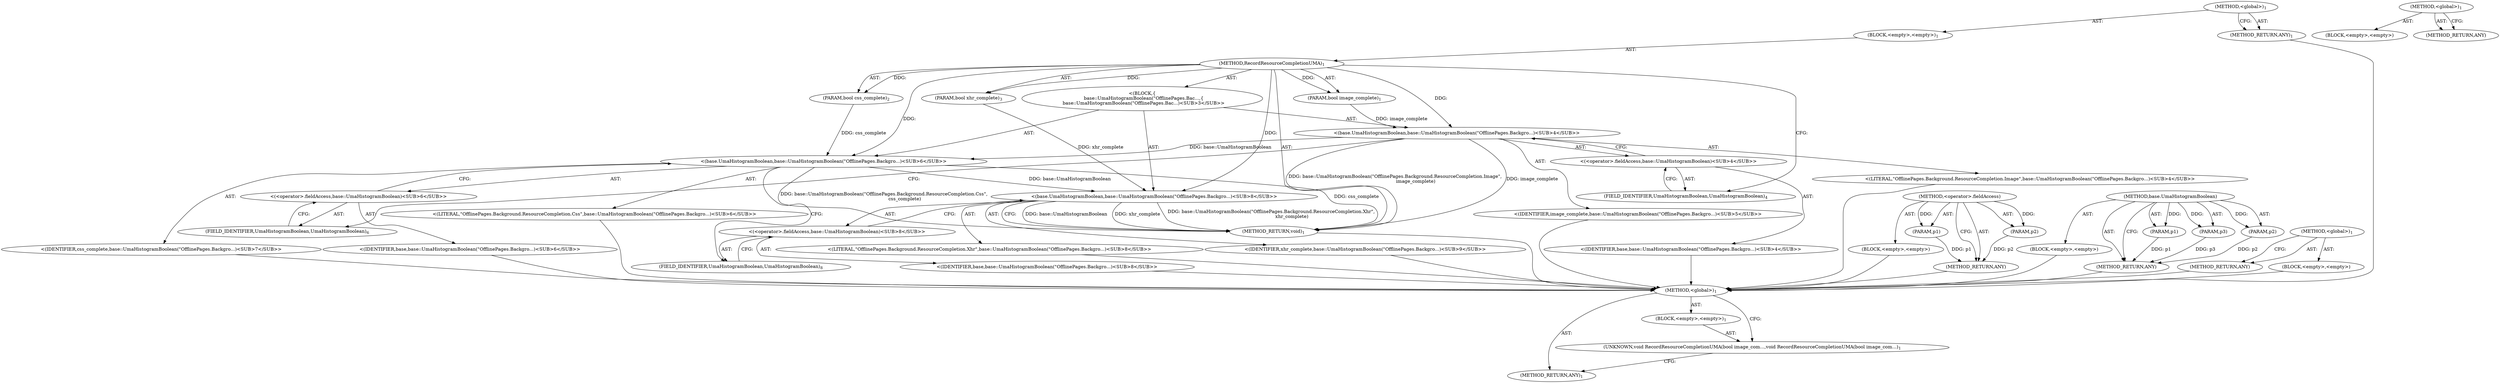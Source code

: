 digraph "&lt;global&gt;" {
vulnerable_6 [label=<(METHOD,&lt;global&gt;)<SUB>1</SUB>>];
vulnerable_7 [label=<(BLOCK,&lt;empty&gt;,&lt;empty&gt;)<SUB>1</SUB>>];
vulnerable_8 [label=<(METHOD,RecordResourceCompletionUMA)<SUB>1</SUB>>];
vulnerable_9 [label=<(PARAM,bool image_complete)<SUB>1</SUB>>];
vulnerable_10 [label=<(PARAM,bool css_complete)<SUB>2</SUB>>];
vulnerable_11 [label=<(PARAM,bool xhr_complete)<SUB>3</SUB>>];
vulnerable_12 [label="<(BLOCK,{
  base::UmaHistogramBoolean(&quot;OfflinePages.Bac...,{
  base::UmaHistogramBoolean(&quot;OfflinePages.Bac...)<SUB>3</SUB>>"];
vulnerable_13 [label="<(base.UmaHistogramBoolean,base::UmaHistogramBoolean(&quot;OfflinePages.Backgro...)<SUB>4</SUB>>"];
vulnerable_14 [label="<(&lt;operator&gt;.fieldAccess,base::UmaHistogramBoolean)<SUB>4</SUB>>"];
vulnerable_15 [label="<(IDENTIFIER,base,base::UmaHistogramBoolean(&quot;OfflinePages.Backgro...)<SUB>4</SUB>>"];
vulnerable_16 [label=<(FIELD_IDENTIFIER,UmaHistogramBoolean,UmaHistogramBoolean)<SUB>4</SUB>>];
vulnerable_17 [label="<(LITERAL,&quot;OfflinePages.Background.ResourceCompletion.Image&quot;,base::UmaHistogramBoolean(&quot;OfflinePages.Backgro...)<SUB>4</SUB>>"];
vulnerable_18 [label="<(IDENTIFIER,image_complete,base::UmaHistogramBoolean(&quot;OfflinePages.Backgro...)<SUB>5</SUB>>"];
vulnerable_19 [label="<(base.UmaHistogramBoolean,base::UmaHistogramBoolean(&quot;OfflinePages.Backgro...)<SUB>6</SUB>>"];
vulnerable_20 [label="<(&lt;operator&gt;.fieldAccess,base::UmaHistogramBoolean)<SUB>6</SUB>>"];
vulnerable_21 [label="<(IDENTIFIER,base,base::UmaHistogramBoolean(&quot;OfflinePages.Backgro...)<SUB>6</SUB>>"];
vulnerable_22 [label=<(FIELD_IDENTIFIER,UmaHistogramBoolean,UmaHistogramBoolean)<SUB>6</SUB>>];
vulnerable_23 [label="<(LITERAL,&quot;OfflinePages.Background.ResourceCompletion.Css&quot;,base::UmaHistogramBoolean(&quot;OfflinePages.Backgro...)<SUB>6</SUB>>"];
vulnerable_24 [label="<(IDENTIFIER,css_complete,base::UmaHistogramBoolean(&quot;OfflinePages.Backgro...)<SUB>7</SUB>>"];
vulnerable_25 [label="<(base.UmaHistogramBoolean,base::UmaHistogramBoolean(&quot;OfflinePages.Backgro...)<SUB>8</SUB>>"];
vulnerable_26 [label="<(&lt;operator&gt;.fieldAccess,base::UmaHistogramBoolean)<SUB>8</SUB>>"];
vulnerable_27 [label="<(IDENTIFIER,base,base::UmaHistogramBoolean(&quot;OfflinePages.Backgro...)<SUB>8</SUB>>"];
vulnerable_28 [label=<(FIELD_IDENTIFIER,UmaHistogramBoolean,UmaHistogramBoolean)<SUB>8</SUB>>];
vulnerable_29 [label="<(LITERAL,&quot;OfflinePages.Background.ResourceCompletion.Xhr&quot;,base::UmaHistogramBoolean(&quot;OfflinePages.Backgro...)<SUB>8</SUB>>"];
vulnerable_30 [label="<(IDENTIFIER,xhr_complete,base::UmaHistogramBoolean(&quot;OfflinePages.Backgro...)<SUB>9</SUB>>"];
vulnerable_31 [label=<(METHOD_RETURN,void)<SUB>1</SUB>>];
vulnerable_33 [label=<(METHOD_RETURN,ANY)<SUB>1</SUB>>];
vulnerable_58 [label=<(METHOD,&lt;operator&gt;.fieldAccess)>];
vulnerable_59 [label=<(PARAM,p1)>];
vulnerable_60 [label=<(PARAM,p2)>];
vulnerable_61 [label=<(BLOCK,&lt;empty&gt;,&lt;empty&gt;)>];
vulnerable_62 [label=<(METHOD_RETURN,ANY)>];
vulnerable_52 [label=<(METHOD,base.UmaHistogramBoolean)>];
vulnerable_53 [label=<(PARAM,p1)>];
vulnerable_54 [label=<(PARAM,p2)>];
vulnerable_55 [label=<(PARAM,p3)>];
vulnerable_56 [label=<(BLOCK,&lt;empty&gt;,&lt;empty&gt;)>];
vulnerable_57 [label=<(METHOD_RETURN,ANY)>];
vulnerable_46 [label=<(METHOD,&lt;global&gt;)<SUB>1</SUB>>];
vulnerable_47 [label=<(BLOCK,&lt;empty&gt;,&lt;empty&gt;)>];
vulnerable_48 [label=<(METHOD_RETURN,ANY)>];
fixed_6 [label=<(METHOD,&lt;global&gt;)<SUB>1</SUB>>];
fixed_7 [label=<(BLOCK,&lt;empty&gt;,&lt;empty&gt;)<SUB>1</SUB>>];
fixed_8 [label=<(UNKNOWN,void RecordResourceCompletionUMA(bool image_com...,void RecordResourceCompletionUMA(bool image_com...)<SUB>1</SUB>>];
fixed_9 [label=<(METHOD_RETURN,ANY)<SUB>1</SUB>>];
fixed_14 [label=<(METHOD,&lt;global&gt;)<SUB>1</SUB>>];
fixed_15 [label=<(BLOCK,&lt;empty&gt;,&lt;empty&gt;)>];
fixed_16 [label=<(METHOD_RETURN,ANY)>];
vulnerable_6 -> vulnerable_7  [key=0, label="AST: "];
vulnerable_6 -> vulnerable_33  [key=0, label="AST: "];
vulnerable_6 -> vulnerable_33  [key=1, label="CFG: "];
vulnerable_7 -> vulnerable_8  [key=0, label="AST: "];
vulnerable_8 -> vulnerable_9  [key=0, label="AST: "];
vulnerable_8 -> vulnerable_9  [key=1, label="DDG: "];
vulnerable_8 -> vulnerable_10  [key=0, label="AST: "];
vulnerable_8 -> vulnerable_10  [key=1, label="DDG: "];
vulnerable_8 -> vulnerable_11  [key=0, label="AST: "];
vulnerable_8 -> vulnerable_11  [key=1, label="DDG: "];
vulnerable_8 -> vulnerable_12  [key=0, label="AST: "];
vulnerable_8 -> vulnerable_31  [key=0, label="AST: "];
vulnerable_8 -> vulnerable_16  [key=0, label="CFG: "];
vulnerable_8 -> vulnerable_13  [key=0, label="DDG: "];
vulnerable_8 -> vulnerable_19  [key=0, label="DDG: "];
vulnerable_8 -> vulnerable_25  [key=0, label="DDG: "];
vulnerable_9 -> vulnerable_13  [key=0, label="DDG: image_complete"];
vulnerable_10 -> vulnerable_19  [key=0, label="DDG: css_complete"];
vulnerable_11 -> vulnerable_25  [key=0, label="DDG: xhr_complete"];
vulnerable_12 -> vulnerable_13  [key=0, label="AST: "];
vulnerable_12 -> vulnerable_19  [key=0, label="AST: "];
vulnerable_12 -> vulnerable_25  [key=0, label="AST: "];
vulnerable_13 -> vulnerable_14  [key=0, label="AST: "];
vulnerable_13 -> vulnerable_17  [key=0, label="AST: "];
vulnerable_13 -> vulnerable_18  [key=0, label="AST: "];
vulnerable_13 -> vulnerable_22  [key=0, label="CFG: "];
vulnerable_13 -> vulnerable_31  [key=0, label="DDG: image_complete"];
vulnerable_13 -> vulnerable_31  [key=1, label="DDG: base::UmaHistogramBoolean(&quot;OfflinePages.Background.ResourceCompletion.Image&quot;,
                            image_complete)"];
vulnerable_13 -> vulnerable_19  [key=0, label="DDG: base::UmaHistogramBoolean"];
vulnerable_14 -> vulnerable_15  [key=0, label="AST: "];
vulnerable_14 -> vulnerable_16  [key=0, label="AST: "];
vulnerable_14 -> vulnerable_13  [key=0, label="CFG: "];
vulnerable_15 -> fixed_6  [key=0];
vulnerable_16 -> vulnerable_14  [key=0, label="CFG: "];
vulnerable_17 -> fixed_6  [key=0];
vulnerable_18 -> fixed_6  [key=0];
vulnerable_19 -> vulnerable_20  [key=0, label="AST: "];
vulnerable_19 -> vulnerable_23  [key=0, label="AST: "];
vulnerable_19 -> vulnerable_24  [key=0, label="AST: "];
vulnerable_19 -> vulnerable_28  [key=0, label="CFG: "];
vulnerable_19 -> vulnerable_31  [key=0, label="DDG: css_complete"];
vulnerable_19 -> vulnerable_31  [key=1, label="DDG: base::UmaHistogramBoolean(&quot;OfflinePages.Background.ResourceCompletion.Css&quot;,
                            css_complete)"];
vulnerable_19 -> vulnerable_25  [key=0, label="DDG: base::UmaHistogramBoolean"];
vulnerable_20 -> vulnerable_21  [key=0, label="AST: "];
vulnerable_20 -> vulnerable_22  [key=0, label="AST: "];
vulnerable_20 -> vulnerable_19  [key=0, label="CFG: "];
vulnerable_21 -> fixed_6  [key=0];
vulnerable_22 -> vulnerable_20  [key=0, label="CFG: "];
vulnerable_23 -> fixed_6  [key=0];
vulnerable_24 -> fixed_6  [key=0];
vulnerable_25 -> vulnerable_26  [key=0, label="AST: "];
vulnerable_25 -> vulnerable_29  [key=0, label="AST: "];
vulnerable_25 -> vulnerable_30  [key=0, label="AST: "];
vulnerable_25 -> vulnerable_31  [key=0, label="CFG: "];
vulnerable_25 -> vulnerable_31  [key=1, label="DDG: base::UmaHistogramBoolean"];
vulnerable_25 -> vulnerable_31  [key=2, label="DDG: xhr_complete"];
vulnerable_25 -> vulnerable_31  [key=3, label="DDG: base::UmaHistogramBoolean(&quot;OfflinePages.Background.ResourceCompletion.Xhr&quot;,
                            xhr_complete)"];
vulnerable_26 -> vulnerable_27  [key=0, label="AST: "];
vulnerable_26 -> vulnerable_28  [key=0, label="AST: "];
vulnerable_26 -> vulnerable_25  [key=0, label="CFG: "];
vulnerable_27 -> fixed_6  [key=0];
vulnerable_28 -> vulnerable_26  [key=0, label="CFG: "];
vulnerable_29 -> fixed_6  [key=0];
vulnerable_30 -> fixed_6  [key=0];
vulnerable_31 -> fixed_6  [key=0];
vulnerable_33 -> fixed_6  [key=0];
vulnerable_58 -> vulnerable_59  [key=0, label="AST: "];
vulnerable_58 -> vulnerable_59  [key=1, label="DDG: "];
vulnerable_58 -> vulnerable_61  [key=0, label="AST: "];
vulnerable_58 -> vulnerable_60  [key=0, label="AST: "];
vulnerable_58 -> vulnerable_60  [key=1, label="DDG: "];
vulnerable_58 -> vulnerable_62  [key=0, label="AST: "];
vulnerable_58 -> vulnerable_62  [key=1, label="CFG: "];
vulnerable_59 -> vulnerable_62  [key=0, label="DDG: p1"];
vulnerable_60 -> vulnerable_62  [key=0, label="DDG: p2"];
vulnerable_61 -> fixed_6  [key=0];
vulnerable_62 -> fixed_6  [key=0];
vulnerable_52 -> vulnerable_53  [key=0, label="AST: "];
vulnerable_52 -> vulnerable_53  [key=1, label="DDG: "];
vulnerable_52 -> vulnerable_56  [key=0, label="AST: "];
vulnerable_52 -> vulnerable_54  [key=0, label="AST: "];
vulnerable_52 -> vulnerable_54  [key=1, label="DDG: "];
vulnerable_52 -> vulnerable_57  [key=0, label="AST: "];
vulnerable_52 -> vulnerable_57  [key=1, label="CFG: "];
vulnerable_52 -> vulnerable_55  [key=0, label="AST: "];
vulnerable_52 -> vulnerable_55  [key=1, label="DDG: "];
vulnerable_53 -> vulnerable_57  [key=0, label="DDG: p1"];
vulnerable_54 -> vulnerable_57  [key=0, label="DDG: p2"];
vulnerable_55 -> vulnerable_57  [key=0, label="DDG: p3"];
vulnerable_56 -> fixed_6  [key=0];
vulnerable_57 -> fixed_6  [key=0];
vulnerable_46 -> vulnerable_47  [key=0, label="AST: "];
vulnerable_46 -> vulnerable_48  [key=0, label="AST: "];
vulnerable_46 -> vulnerable_48  [key=1, label="CFG: "];
vulnerable_47 -> fixed_6  [key=0];
vulnerable_48 -> fixed_6  [key=0];
fixed_6 -> fixed_7  [key=0, label="AST: "];
fixed_6 -> fixed_9  [key=0, label="AST: "];
fixed_6 -> fixed_8  [key=0, label="CFG: "];
fixed_7 -> fixed_8  [key=0, label="AST: "];
fixed_8 -> fixed_9  [key=0, label="CFG: "];
fixed_14 -> fixed_15  [key=0, label="AST: "];
fixed_14 -> fixed_16  [key=0, label="AST: "];
fixed_14 -> fixed_16  [key=1, label="CFG: "];
}
